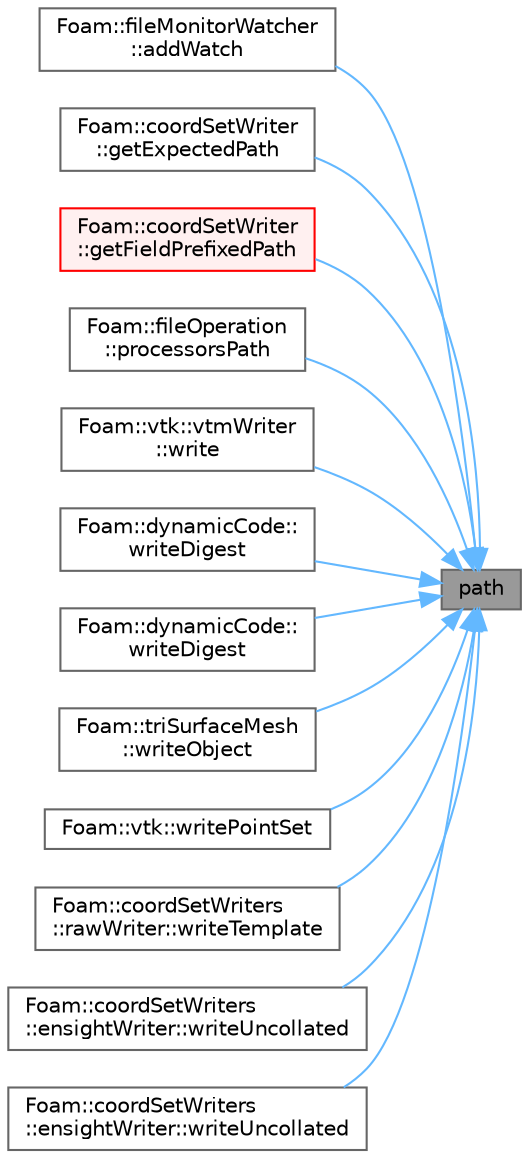 digraph "path"
{
 // LATEX_PDF_SIZE
  bgcolor="transparent";
  edge [fontname=Helvetica,fontsize=10,labelfontname=Helvetica,labelfontsize=10];
  node [fontname=Helvetica,fontsize=10,shape=box,height=0.2,width=0.4];
  rankdir="RL";
  Node1 [id="Node000001",label="path",height=0.2,width=0.4,color="gray40", fillcolor="grey60", style="filled", fontcolor="black",tooltip=" "];
  Node1 -> Node2 [id="edge1_Node000001_Node000002",dir="back",color="steelblue1",style="solid",tooltip=" "];
  Node2 [id="Node000002",label="Foam::fileMonitorWatcher\l::addWatch",height=0.2,width=0.4,color="grey40", fillcolor="white", style="filled",URL="$classFoam_1_1fileMonitorWatcher.html#acaefed897622fceba52d1e4639d0731a",tooltip=" "];
  Node1 -> Node3 [id="edge2_Node000001_Node000003",dir="back",color="steelblue1",style="solid",tooltip=" "];
  Node3 [id="Node000003",label="Foam::coordSetWriter\l::getExpectedPath",height=0.2,width=0.4,color="grey40", fillcolor="white", style="filled",URL="$classFoam_1_1coordSetWriter.html#a048c262756af123ef5e521d049974512",tooltip=" "];
  Node1 -> Node4 [id="edge3_Node000001_Node000004",dir="back",color="steelblue1",style="solid",tooltip=" "];
  Node4 [id="Node000004",label="Foam::coordSetWriter\l::getFieldPrefixedPath",height=0.2,width=0.4,color="red", fillcolor="#FFF0F0", style="filled",URL="$classFoam_1_1coordSetWriter.html#acecd8444b1e50737ea63dfca382be251",tooltip=" "];
  Node1 -> Node9 [id="edge4_Node000001_Node000009",dir="back",color="steelblue1",style="solid",tooltip=" "];
  Node9 [id="Node000009",label="Foam::fileOperation\l::processorsPath",height=0.2,width=0.4,color="grey40", fillcolor="white", style="filled",URL="$classFoam_1_1fileOperation.html#ab19eaa093c74f18fd43ef65e6ba74e3f",tooltip=" "];
  Node1 -> Node10 [id="edge5_Node000001_Node000010",dir="back",color="steelblue1",style="solid",tooltip=" "];
  Node10 [id="Node000010",label="Foam::vtk::vtmWriter\l::write",height=0.2,width=0.4,color="grey40", fillcolor="white", style="filled",URL="$classFoam_1_1vtk_1_1vtmWriter.html#a4b8762c4aa5a74212e3950e9d31f926f",tooltip=" "];
  Node1 -> Node11 [id="edge6_Node000001_Node000011",dir="back",color="steelblue1",style="solid",tooltip=" "];
  Node11 [id="Node000011",label="Foam::dynamicCode::\lwriteDigest",height=0.2,width=0.4,color="grey40", fillcolor="white", style="filled",URL="$classFoam_1_1dynamicCode.html#ab628f8171d7bdd58a9c7524e172d245a",tooltip=" "];
  Node1 -> Node12 [id="edge7_Node000001_Node000012",dir="back",color="steelblue1",style="solid",tooltip=" "];
  Node12 [id="Node000012",label="Foam::dynamicCode::\lwriteDigest",height=0.2,width=0.4,color="grey40", fillcolor="white", style="filled",URL="$classFoam_1_1dynamicCode.html#a4f0f0cc8eeea247f320dda715876d194",tooltip=" "];
  Node1 -> Node13 [id="edge8_Node000001_Node000013",dir="back",color="steelblue1",style="solid",tooltip=" "];
  Node13 [id="Node000013",label="Foam::triSurfaceMesh\l::writeObject",height=0.2,width=0.4,color="grey40", fillcolor="white", style="filled",URL="$classFoam_1_1triSurfaceMesh.html#a082ebf89bb059ba2339eb48158b814a7",tooltip=" "];
  Node1 -> Node14 [id="edge9_Node000001_Node000014",dir="back",color="steelblue1",style="solid",tooltip=" "];
  Node14 [id="Node000014",label="Foam::vtk::writePointSet",height=0.2,width=0.4,color="grey40", fillcolor="white", style="filled",URL="$namespaceFoam_1_1vtk.html#a1c70e3b157adb4e998e687cd79dafdf6",tooltip=" "];
  Node1 -> Node15 [id="edge10_Node000001_Node000015",dir="back",color="steelblue1",style="solid",tooltip=" "];
  Node15 [id="Node000015",label="Foam::coordSetWriters\l::rawWriter::writeTemplate",height=0.2,width=0.4,color="grey40", fillcolor="white", style="filled",URL="$classFoam_1_1coordSetWriters_1_1rawWriter.html#a817eda2af780a14495d0652de348dfda",tooltip=" "];
  Node1 -> Node16 [id="edge11_Node000001_Node000016",dir="back",color="steelblue1",style="solid",tooltip=" "];
  Node16 [id="Node000016",label="Foam::coordSetWriters\l::ensightWriter::writeUncollated",height=0.2,width=0.4,color="grey40", fillcolor="white", style="filled",URL="$classFoam_1_1coordSetWriters_1_1ensightWriter.html#a07093e16661f44e5102adbd99d25babd",tooltip=" "];
  Node1 -> Node17 [id="edge12_Node000001_Node000017",dir="back",color="steelblue1",style="solid",tooltip=" "];
  Node17 [id="Node000017",label="Foam::coordSetWriters\l::ensightWriter::writeUncollated",height=0.2,width=0.4,color="grey40", fillcolor="white", style="filled",URL="$classFoam_1_1coordSetWriters_1_1ensightWriter.html#a6d17ec81578967cb129962ab62cf1426",tooltip=" "];
}
